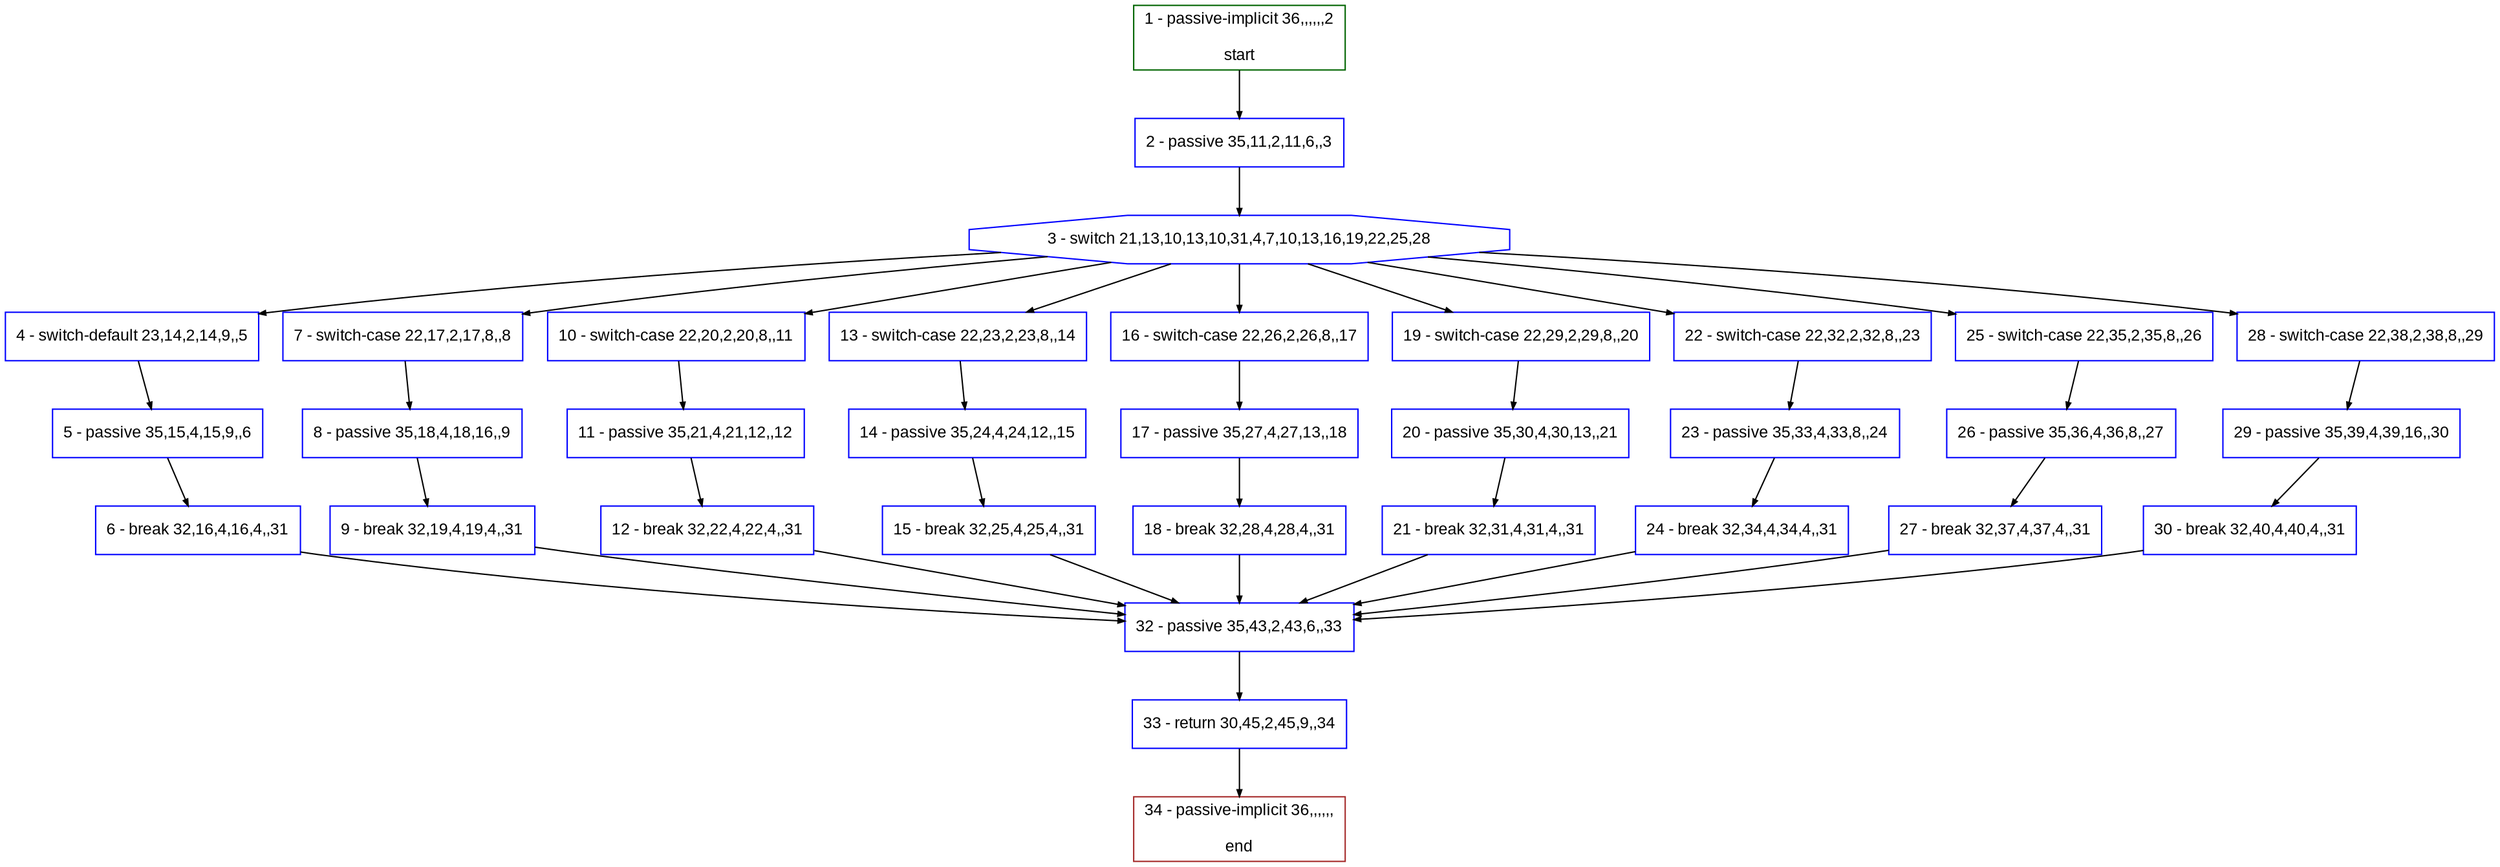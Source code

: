 digraph "" {
  graph [bgcolor="white", fillcolor="#FFFFCC", pack="true", packmode="clust", fontname="Arial", label="", fontsize="12", compound="true", style="rounded,filled"];
  node [node_initialized="no", fillcolor="white", fontname="Arial", label="", color="grey", fontsize="12", fixedsize="false", compound="true", shape="rectangle", style="filled"];
  edge [arrowtail="none", lhead="", fontcolor="black", fontname="Arial", label="", color="black", fontsize="12", arrowhead="normal", arrowsize="0.5", compound="true", ltail="", dir="forward"];
  __N1 [fillcolor="#ffffff", label="2 - passive 35,11,2,11,6,,3", color="#0000ff", shape="box", style="filled"];
  __N2 [fillcolor="#ffffff", label="1 - passive-implicit 36,,,,,,2\n\nstart", color="#006400", shape="box", style="filled"];
  __N3 [fillcolor="#ffffff", label="3 - switch 21,13,10,13,10,31,4,7,10,13,16,19,22,25,28", color="#0000ff", shape="octagon", style="filled"];
  __N4 [fillcolor="#ffffff", label="4 - switch-default 23,14,2,14,9,,5", color="#0000ff", shape="box", style="filled"];
  __N5 [fillcolor="#ffffff", label="7 - switch-case 22,17,2,17,8,,8", color="#0000ff", shape="box", style="filled"];
  __N6 [fillcolor="#ffffff", label="10 - switch-case 22,20,2,20,8,,11", color="#0000ff", shape="box", style="filled"];
  __N7 [fillcolor="#ffffff", label="13 - switch-case 22,23,2,23,8,,14", color="#0000ff", shape="box", style="filled"];
  __N8 [fillcolor="#ffffff", label="16 - switch-case 22,26,2,26,8,,17", color="#0000ff", shape="box", style="filled"];
  __N9 [fillcolor="#ffffff", label="19 - switch-case 22,29,2,29,8,,20", color="#0000ff", shape="box", style="filled"];
  __N10 [fillcolor="#ffffff", label="22 - switch-case 22,32,2,32,8,,23", color="#0000ff", shape="box", style="filled"];
  __N11 [fillcolor="#ffffff", label="25 - switch-case 22,35,2,35,8,,26", color="#0000ff", shape="box", style="filled"];
  __N12 [fillcolor="#ffffff", label="28 - switch-case 22,38,2,38,8,,29", color="#0000ff", shape="box", style="filled"];
  __N13 [fillcolor="#ffffff", label="5 - passive 35,15,4,15,9,,6", color="#0000ff", shape="box", style="filled"];
  __N14 [fillcolor="#ffffff", label="6 - break 32,16,4,16,4,,31", color="#0000ff", shape="box", style="filled"];
  __N15 [fillcolor="#ffffff", label="32 - passive 35,43,2,43,6,,33", color="#0000ff", shape="box", style="filled"];
  __N16 [fillcolor="#ffffff", label="8 - passive 35,18,4,18,16,,9", color="#0000ff", shape="box", style="filled"];
  __N17 [fillcolor="#ffffff", label="9 - break 32,19,4,19,4,,31", color="#0000ff", shape="box", style="filled"];
  __N18 [fillcolor="#ffffff", label="11 - passive 35,21,4,21,12,,12", color="#0000ff", shape="box", style="filled"];
  __N19 [fillcolor="#ffffff", label="12 - break 32,22,4,22,4,,31", color="#0000ff", shape="box", style="filled"];
  __N20 [fillcolor="#ffffff", label="14 - passive 35,24,4,24,12,,15", color="#0000ff", shape="box", style="filled"];
  __N21 [fillcolor="#ffffff", label="15 - break 32,25,4,25,4,,31", color="#0000ff", shape="box", style="filled"];
  __N22 [fillcolor="#ffffff", label="17 - passive 35,27,4,27,13,,18", color="#0000ff", shape="box", style="filled"];
  __N23 [fillcolor="#ffffff", label="18 - break 32,28,4,28,4,,31", color="#0000ff", shape="box", style="filled"];
  __N24 [fillcolor="#ffffff", label="20 - passive 35,30,4,30,13,,21", color="#0000ff", shape="box", style="filled"];
  __N25 [fillcolor="#ffffff", label="21 - break 32,31,4,31,4,,31", color="#0000ff", shape="box", style="filled"];
  __N26 [fillcolor="#ffffff", label="23 - passive 35,33,4,33,8,,24", color="#0000ff", shape="box", style="filled"];
  __N27 [fillcolor="#ffffff", label="24 - break 32,34,4,34,4,,31", color="#0000ff", shape="box", style="filled"];
  __N28 [fillcolor="#ffffff", label="26 - passive 35,36,4,36,8,,27", color="#0000ff", shape="box", style="filled"];
  __N29 [fillcolor="#ffffff", label="27 - break 32,37,4,37,4,,31", color="#0000ff", shape="box", style="filled"];
  __N30 [fillcolor="#ffffff", label="29 - passive 35,39,4,39,16,,30", color="#0000ff", shape="box", style="filled"];
  __N31 [fillcolor="#ffffff", label="30 - break 32,40,4,40,4,,31", color="#0000ff", shape="box", style="filled"];
  __N32 [fillcolor="#ffffff", label="33 - return 30,45,2,45,9,,34", color="#0000ff", shape="box", style="filled"];
  __N33 [fillcolor="#ffffff", label="34 - passive-implicit 36,,,,,,\n\nend", color="#a52a2a", shape="box", style="filled"];
  __N2 -> __N1 [arrowtail="none", color="#000000", label="", arrowhead="normal", dir="forward"];
  __N1 -> __N3 [arrowtail="none", color="#000000", label="", arrowhead="normal", dir="forward"];
  __N3 -> __N4 [arrowtail="none", color="#000000", label="", arrowhead="normal", dir="forward"];
  __N3 -> __N5 [arrowtail="none", color="#000000", label="", arrowhead="normal", dir="forward"];
  __N3 -> __N6 [arrowtail="none", color="#000000", label="", arrowhead="normal", dir="forward"];
  __N3 -> __N7 [arrowtail="none", color="#000000", label="", arrowhead="normal", dir="forward"];
  __N3 -> __N8 [arrowtail="none", color="#000000", label="", arrowhead="normal", dir="forward"];
  __N3 -> __N9 [arrowtail="none", color="#000000", label="", arrowhead="normal", dir="forward"];
  __N3 -> __N10 [arrowtail="none", color="#000000", label="", arrowhead="normal", dir="forward"];
  __N3 -> __N11 [arrowtail="none", color="#000000", label="", arrowhead="normal", dir="forward"];
  __N3 -> __N12 [arrowtail="none", color="#000000", label="", arrowhead="normal", dir="forward"];
  __N4 -> __N13 [arrowtail="none", color="#000000", label="", arrowhead="normal", dir="forward"];
  __N13 -> __N14 [arrowtail="none", color="#000000", label="", arrowhead="normal", dir="forward"];
  __N14 -> __N15 [arrowtail="none", color="#000000", label="", arrowhead="normal", dir="forward"];
  __N5 -> __N16 [arrowtail="none", color="#000000", label="", arrowhead="normal", dir="forward"];
  __N16 -> __N17 [arrowtail="none", color="#000000", label="", arrowhead="normal", dir="forward"];
  __N17 -> __N15 [arrowtail="none", color="#000000", label="", arrowhead="normal", dir="forward"];
  __N6 -> __N18 [arrowtail="none", color="#000000", label="", arrowhead="normal", dir="forward"];
  __N18 -> __N19 [arrowtail="none", color="#000000", label="", arrowhead="normal", dir="forward"];
  __N19 -> __N15 [arrowtail="none", color="#000000", label="", arrowhead="normal", dir="forward"];
  __N7 -> __N20 [arrowtail="none", color="#000000", label="", arrowhead="normal", dir="forward"];
  __N20 -> __N21 [arrowtail="none", color="#000000", label="", arrowhead="normal", dir="forward"];
  __N21 -> __N15 [arrowtail="none", color="#000000", label="", arrowhead="normal", dir="forward"];
  __N8 -> __N22 [arrowtail="none", color="#000000", label="", arrowhead="normal", dir="forward"];
  __N22 -> __N23 [arrowtail="none", color="#000000", label="", arrowhead="normal", dir="forward"];
  __N23 -> __N15 [arrowtail="none", color="#000000", label="", arrowhead="normal", dir="forward"];
  __N9 -> __N24 [arrowtail="none", color="#000000", label="", arrowhead="normal", dir="forward"];
  __N24 -> __N25 [arrowtail="none", color="#000000", label="", arrowhead="normal", dir="forward"];
  __N25 -> __N15 [arrowtail="none", color="#000000", label="", arrowhead="normal", dir="forward"];
  __N10 -> __N26 [arrowtail="none", color="#000000", label="", arrowhead="normal", dir="forward"];
  __N26 -> __N27 [arrowtail="none", color="#000000", label="", arrowhead="normal", dir="forward"];
  __N27 -> __N15 [arrowtail="none", color="#000000", label="", arrowhead="normal", dir="forward"];
  __N11 -> __N28 [arrowtail="none", color="#000000", label="", arrowhead="normal", dir="forward"];
  __N28 -> __N29 [arrowtail="none", color="#000000", label="", arrowhead="normal", dir="forward"];
  __N29 -> __N15 [arrowtail="none", color="#000000", label="", arrowhead="normal", dir="forward"];
  __N12 -> __N30 [arrowtail="none", color="#000000", label="", arrowhead="normal", dir="forward"];
  __N30 -> __N31 [arrowtail="none", color="#000000", label="", arrowhead="normal", dir="forward"];
  __N31 -> __N15 [arrowtail="none", color="#000000", label="", arrowhead="normal", dir="forward"];
  __N15 -> __N32 [arrowtail="none", color="#000000", label="", arrowhead="normal", dir="forward"];
  __N32 -> __N33 [arrowtail="none", color="#000000", label="", arrowhead="normal", dir="forward"];
}
